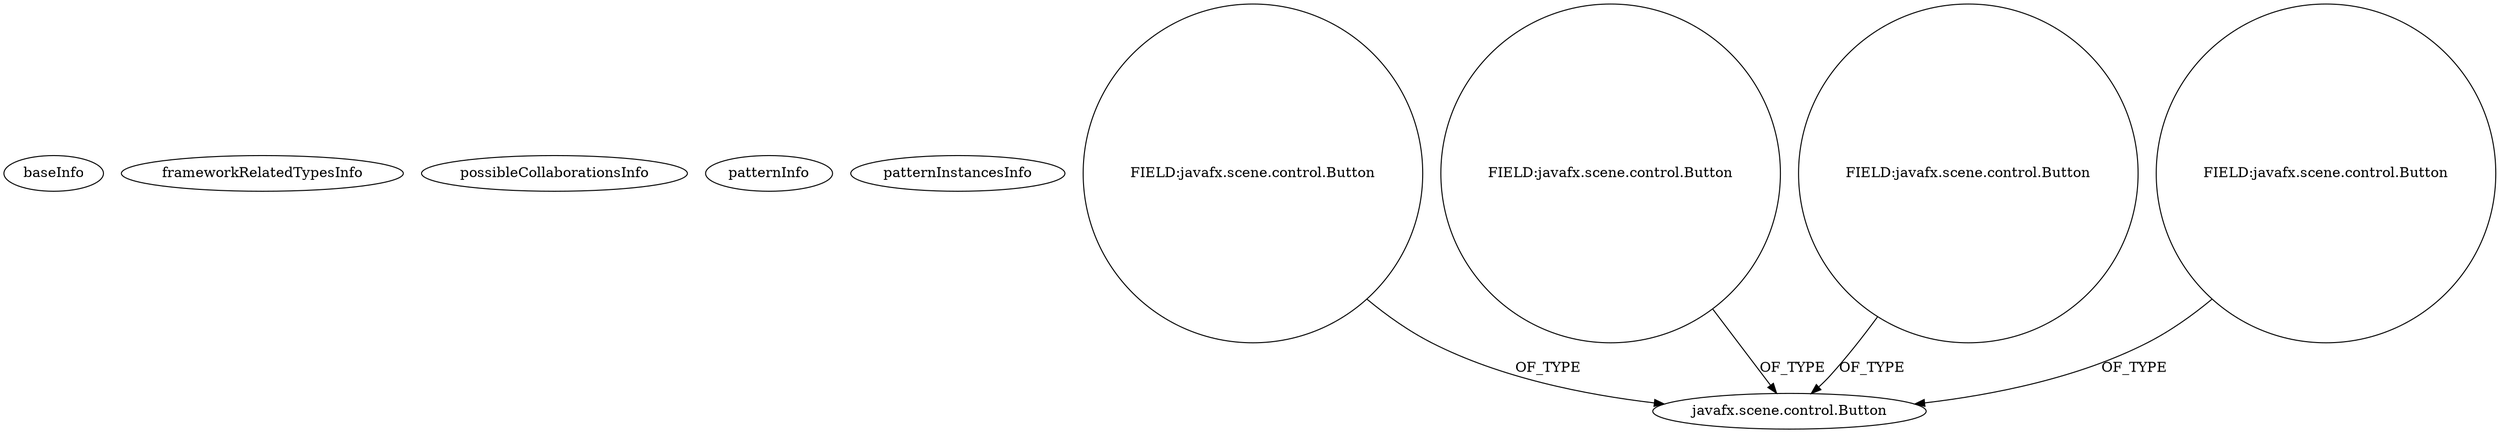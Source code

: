 digraph {
baseInfo[graphId=294,category="pattern",isAnonymous=false,possibleRelation=false]
frameworkRelatedTypesInfo[]
possibleCollaborationsInfo[]
patternInfo[frequency=39.0,patternRootClient=null]
patternInstancesInfo[0="iloop-kiosk-KIOSK-Project~/iloop-kiosk-KIOSK-Project/KIOSK-Project-master/src/oit/iloop/kiosk/kiosk_schoolmap/CampusMapMainController.java~CampusMapMainController~3149",1="candybibby-Snake~/candybibby-Snake/Snake-master/src/graphicsJavaFX/Controller.java~Controller~2239",2="iloop-kiosk-KIOSK-Project~/iloop-kiosk-KIOSK-Project/KIOSK-Project-master/src/oit/iloop/kiosk/kiosk_examination/ExaminationMainController.java~ExaminationMainController~3122",3="weltensturm-milca~/weltensturm-milca/milca-master/src/milca/GUIController.java~GUIController~4745",4="iloop-kiosk-KIOSK-Project~/iloop-kiosk-KIOSK-Project/KIOSK-Project-master/src/oit/iloop/kiosk/kiosk_main/KioskMainController.java~KioskMainController~3135",5="novosga-painel-fx~/novosga-painel-fx/painel-fx-master/src/org/novosga/painel/client/ui/Controller.java~Controller~3787",6="sushkrish-CityLife~/sushkrish-CityLife/CityLife-master/src/view/StartScene.java~StartScene~4318",7="JCake-CoupGameProgram~/JCake-CoupGameProgram/CoupGameProgram-master/src/game/remote/PlayerUi.java~PlayerUi~579",8="henrik-bak-scbuildplanner~/henrik-bak-scbuildplanner/scbuildplanner-master/src/main/java/com/ezzored/starcraftbuildplanner/controller/MainWindowController.java~MainWindowController~2923",9="amonker-Trans~/amonker-Trans/Trans-master/src/cn/jingyun/trans/MainPane.java~MainPane~1847",10="brunoborges-fx2048~/brunoborges-fx2048/fx2048-master/src/game2048/Board.java~Board~2229",11="bianconejo-CEFX~/bianconejo-CEFX/CEFX-master/src/cefx/CEPrincipalController.java~CEPrincipalController~2114",12="dony1990-ProsDesktop~/dony1990-ProsDesktop/ProsDesktop-master/src/nicon/NiconDesktop/guifx/NiconImage/NiconImageFXMLController.java~NiconImageFXMLController~2548",13="hock323-eventManager~/hock323-eventManager/EventManager-master/src/eventManager/controller/pokerTournament/TournamentController.java~TournamentController~3009",14="JustinAarden-C2J-Stamboom~/JustinAarden-C2J-Stamboom/C2J-Stamboom-master/src/stamboom/gui/StamboomFXController.java~StamboomFXController~734",15="VectorSoftworks-MediaRealmOfficial~/VectorSoftworks-MediaRealmOfficial/MediaRealmOfficial-master/src/net/vectorgaming/mediarealm/ui/controllers/ComponentController.java~ComponentController~1586",16="diogocs1-FPessoais~/diogocs1-FPessoais/FPessoais-master/FinancasPessoais/src/app/controllers/HomeController.java~HomeController~2490",17="iloop-kiosk-KIOSK-Project~/iloop-kiosk-KIOSK-Project/KIOSK-Project-master/src/oit/iloop/kiosk/test/MainApplicationController.java~MainApplicationController~3172",18="demibenari-cd-catalog~/demibenari-cd-catalog/cd-catalog-master/src/cd/catalog/MainFormController.java~MainFormController~2392",19="Digital87-GUS-Teryt-Parser~/Digital87-GUS-Teryt-Parser/GUS-Teryt-Parser-master/src/main/java/net/kados/gtp/app/controllers/modules/FormController.java~FormController~381",20="walker-clint-AIProj3~/walker-clint-AIProj3/AIProj3-master/src/application/GameBoardController.java~GameBoardController~4712",21="Dahwar-Calculator~/Dahwar-Calculator/Calculator-master/src/fr/alsace/lacroix/calculator/SampleController.java~SampleController~308",22="bianconejo-CEFX~/bianconejo-CEFX/CEFX-master/src/cefx/CECommandeController.java~CECommandeController~2084",23="Technius-Starbound-Mod-Toolkit~/Technius-Starbound-Mod-Toolkit/Starbound-Mod-Toolkit-master/src/main/java/co/technius/starboundmodtoolkit/utilui/SwappableNodePane.java~SwappableNodePane~1458",24="sk44-javafx-mirroring-tool~/sk44-javafx-mirroring-tool/javafx-mirroring-tool-master/src/main/java/sk44/mirroringtool/MainWindowController.java~MainWindowController~4211",25="if12b051-SWP_Paint~/if12b051-SWP_Paint/SWP_Paint-master/SWP_Paint/src/gui/MainController.java~MainController~3089",26="dony1990-ProsDesktop~/dony1990-ProsDesktop/ProsDesktop-master/src/nicon/NiconDesktop/guifx/NiconNavigator/NavegadorController.java~NavegadorController~2563",27="tgregerson-lc3~/tgregerson-lc3/lc3-master/LC3Sim/src/lc3sim/ui/UIFXMain.java~UIFXMain~4520",28="mouradsaadi-LO23-IHM~/mouradsaadi-LO23-IHM/LO23-IHM-master/Sudoku-IHM/src/sudoko/ihm/vue/FXMLDocumentController.java~FXMLDocumentController~3651",29="szabel01-kontenery~/szabel01-kontenery/kontenery-master/src/main/java/pl/p/lodz/container/controller/FXMLController.java~FXMLController~4418",30="RomeoGolf-BC~/RomeoGolf-BC/BC-master/src/romeogolf/bc/MainController.java~MainController~1142",31="weltensturm-milca~/weltensturm-milca/milca-master/src/milca/GUI.java~GUI~4747",32="nielsmaneschijn-8bit~/nielsmaneschijn-8bit/8bit-master/src/net/maneschijn/bleep/core/MathFX.java~MathFX~3756",33="Jamakasi-JMCLauncherFX~/Jamakasi-JMCLauncherFX/JMCLauncherFX-master/src/jmclauncherfx/OptionsWindowController.java~OptionsWindowController~610",34="dodaio-SoftwareBlack21G~/dodaio-SoftwareBlack21G/SoftwareBlack21G-master/Blackjack/src/Viewer/MainGamev2Controller.java~MainGamev2Controller~2521",35="Edenm-BlackJack~/Edenm-BlackJack/BlackJack-master/src/View/TableController.java~TableController~394",36="NirmalL-Shark~/NirmalL-Shark/Shark-master/src/Controller.java~Controller~1009",37="mathiasj33-VocLearn~/mathiasj33-VocLearn/VocLearn-master/src/net/softwarepage/voclearn/code/Gui.java~Gui~3576",38="crosswords-testEnvironment~/crosswords-testEnvironment/testEnvironment-master/src/GUI/MainController.java~MainController~2315"]
10[label="javafx.scene.control.Button",vertexType="FRAMEWORK_CLASS_TYPE",isFrameworkType=false]
19[label="FIELD:javafx.scene.control.Button",vertexType="FIELD_DECLARATION",isFrameworkType=false,shape=circle]
15[label="FIELD:javafx.scene.control.Button",vertexType="FIELD_DECLARATION",isFrameworkType=false,shape=circle]
25[label="FIELD:javafx.scene.control.Button",vertexType="FIELD_DECLARATION",isFrameworkType=false,shape=circle]
23[label="FIELD:javafx.scene.control.Button",vertexType="FIELD_DECLARATION",isFrameworkType=false,shape=circle]
23->10[label="OF_TYPE"]
19->10[label="OF_TYPE"]
15->10[label="OF_TYPE"]
25->10[label="OF_TYPE"]
}
